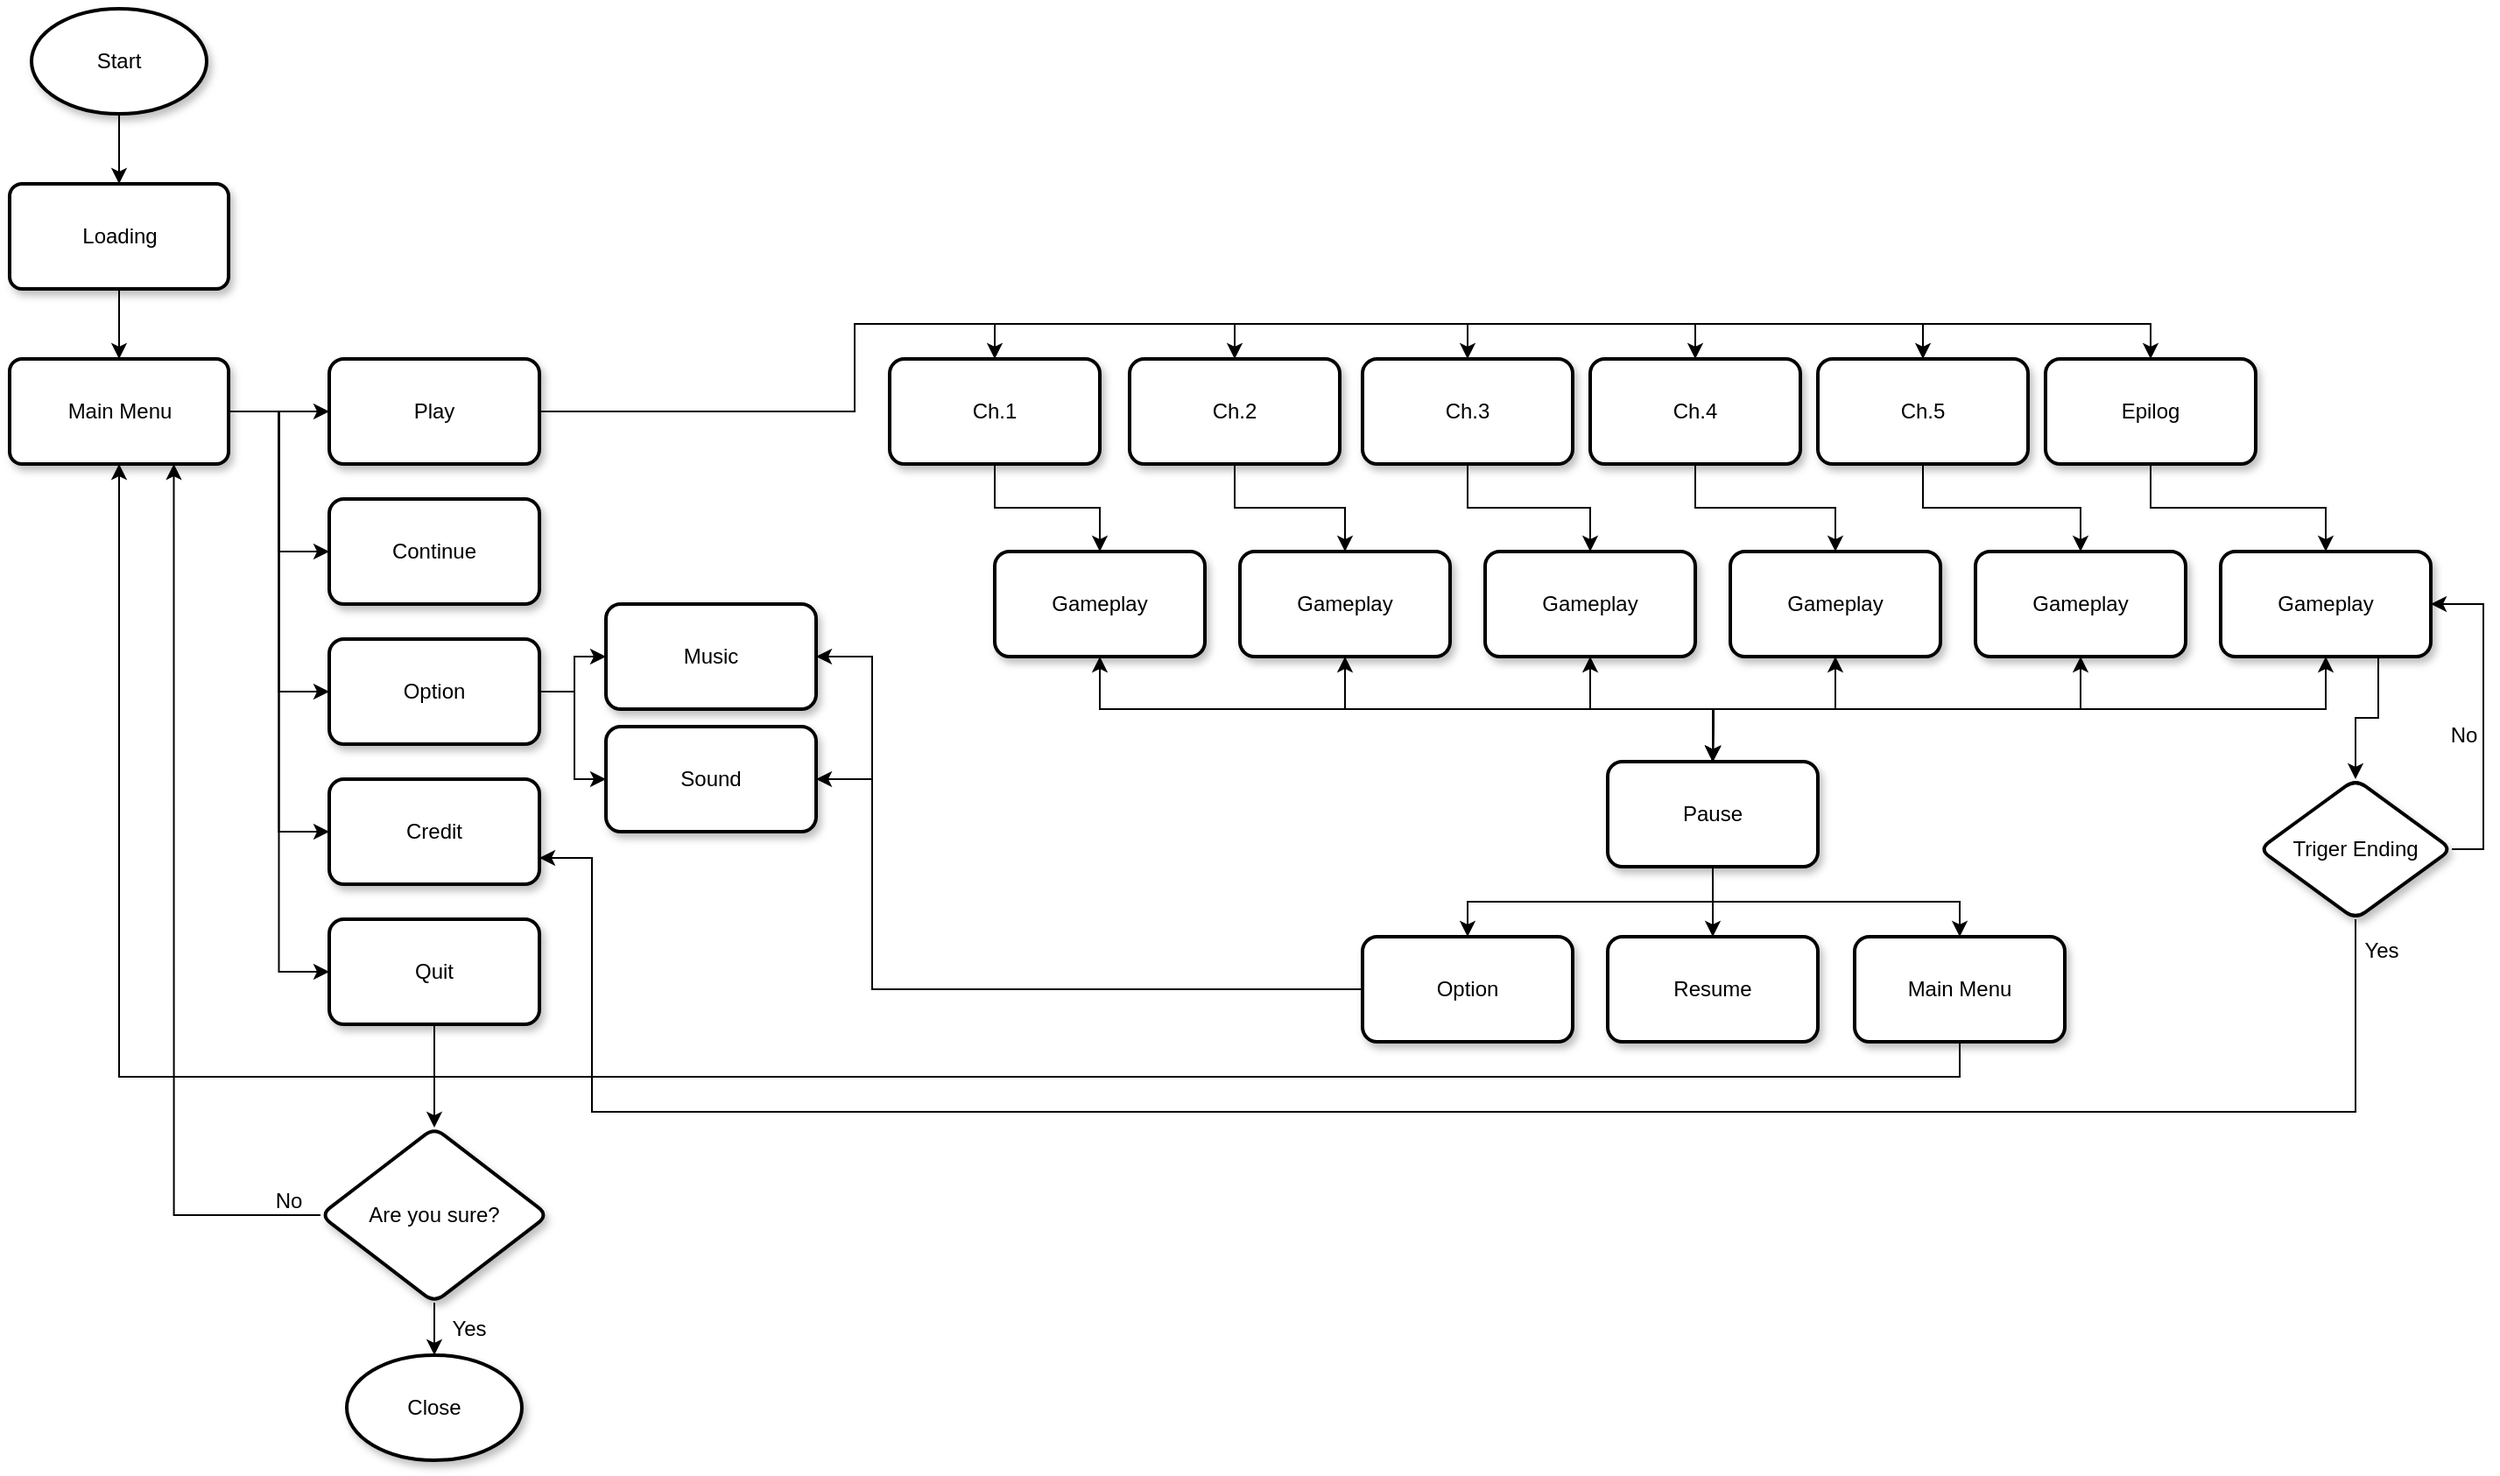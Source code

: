 <mxfile version="20.8.13" type="github">
  <diagram id="C5RBs43oDa-KdzZeNtuy" name="Page-1">
    <mxGraphModel dx="1035" dy="544" grid="1" gridSize="10" guides="1" tooltips="1" connect="1" arrows="1" fold="1" page="1" pageScale="1" pageWidth="827" pageHeight="1169" math="0" shadow="0">
      <root>
        <mxCell id="WIyWlLk6GJQsqaUBKTNV-0" />
        <mxCell id="WIyWlLk6GJQsqaUBKTNV-1" parent="WIyWlLk6GJQsqaUBKTNV-0" />
        <mxCell id="nXRS1IvIqKvb1MXSQ3nY-4" value="" style="edgeStyle=orthogonalEdgeStyle;rounded=0;orthogonalLoop=1;jettySize=auto;html=1;" edge="1" parent="WIyWlLk6GJQsqaUBKTNV-1" source="nXRS1IvIqKvb1MXSQ3nY-0" target="nXRS1IvIqKvb1MXSQ3nY-1">
          <mxGeometry relative="1" as="geometry" />
        </mxCell>
        <mxCell id="nXRS1IvIqKvb1MXSQ3nY-0" value="Start" style="strokeWidth=2;html=1;shape=mxgraph.flowchart.start_1;whiteSpace=wrap;shadow=1;" vertex="1" parent="WIyWlLk6GJQsqaUBKTNV-1">
          <mxGeometry x="80" y="40" width="100" height="60" as="geometry" />
        </mxCell>
        <mxCell id="nXRS1IvIqKvb1MXSQ3nY-5" value="" style="edgeStyle=orthogonalEdgeStyle;rounded=0;orthogonalLoop=1;jettySize=auto;html=1;" edge="1" parent="WIyWlLk6GJQsqaUBKTNV-1" source="nXRS1IvIqKvb1MXSQ3nY-1" target="nXRS1IvIqKvb1MXSQ3nY-2">
          <mxGeometry relative="1" as="geometry" />
        </mxCell>
        <mxCell id="nXRS1IvIqKvb1MXSQ3nY-1" value="Loading" style="rounded=1;whiteSpace=wrap;html=1;absoluteArcSize=1;arcSize=14;strokeWidth=2;shadow=1;" vertex="1" parent="WIyWlLk6GJQsqaUBKTNV-1">
          <mxGeometry x="67.5" y="140" width="125" height="60" as="geometry" />
        </mxCell>
        <mxCell id="nXRS1IvIqKvb1MXSQ3nY-12" value="" style="edgeStyle=orthogonalEdgeStyle;rounded=0;orthogonalLoop=1;jettySize=auto;html=1;" edge="1" parent="WIyWlLk6GJQsqaUBKTNV-1" source="nXRS1IvIqKvb1MXSQ3nY-2" target="nXRS1IvIqKvb1MXSQ3nY-11">
          <mxGeometry relative="1" as="geometry" />
        </mxCell>
        <mxCell id="nXRS1IvIqKvb1MXSQ3nY-30" style="edgeStyle=orthogonalEdgeStyle;rounded=0;orthogonalLoop=1;jettySize=auto;html=1;exitX=1;exitY=0.5;exitDx=0;exitDy=0;entryX=0;entryY=0.5;entryDx=0;entryDy=0;" edge="1" parent="WIyWlLk6GJQsqaUBKTNV-1" source="nXRS1IvIqKvb1MXSQ3nY-2" target="nXRS1IvIqKvb1MXSQ3nY-13">
          <mxGeometry relative="1" as="geometry" />
        </mxCell>
        <mxCell id="nXRS1IvIqKvb1MXSQ3nY-31" style="edgeStyle=orthogonalEdgeStyle;rounded=0;orthogonalLoop=1;jettySize=auto;html=1;exitX=1;exitY=0.5;exitDx=0;exitDy=0;entryX=0;entryY=0.5;entryDx=0;entryDy=0;" edge="1" parent="WIyWlLk6GJQsqaUBKTNV-1" source="nXRS1IvIqKvb1MXSQ3nY-2" target="nXRS1IvIqKvb1MXSQ3nY-14">
          <mxGeometry relative="1" as="geometry" />
        </mxCell>
        <mxCell id="nXRS1IvIqKvb1MXSQ3nY-32" style="edgeStyle=orthogonalEdgeStyle;rounded=0;orthogonalLoop=1;jettySize=auto;html=1;exitX=1;exitY=0.5;exitDx=0;exitDy=0;entryX=0;entryY=0.5;entryDx=0;entryDy=0;" edge="1" parent="WIyWlLk6GJQsqaUBKTNV-1" source="nXRS1IvIqKvb1MXSQ3nY-2" target="nXRS1IvIqKvb1MXSQ3nY-15">
          <mxGeometry relative="1" as="geometry" />
        </mxCell>
        <mxCell id="nXRS1IvIqKvb1MXSQ3nY-33" style="edgeStyle=orthogonalEdgeStyle;rounded=0;orthogonalLoop=1;jettySize=auto;html=1;exitX=1;exitY=0.5;exitDx=0;exitDy=0;entryX=0;entryY=0.5;entryDx=0;entryDy=0;" edge="1" parent="WIyWlLk6GJQsqaUBKTNV-1" source="nXRS1IvIqKvb1MXSQ3nY-2" target="nXRS1IvIqKvb1MXSQ3nY-16">
          <mxGeometry relative="1" as="geometry" />
        </mxCell>
        <mxCell id="nXRS1IvIqKvb1MXSQ3nY-2" value="Main Menu" style="rounded=1;whiteSpace=wrap;html=1;absoluteArcSize=1;arcSize=14;strokeWidth=2;shadow=1;" vertex="1" parent="WIyWlLk6GJQsqaUBKTNV-1">
          <mxGeometry x="67.5" y="240" width="125" height="60" as="geometry" />
        </mxCell>
        <mxCell id="nXRS1IvIqKvb1MXSQ3nY-38" value="" style="edgeStyle=orthogonalEdgeStyle;rounded=0;orthogonalLoop=1;jettySize=auto;html=1;entryX=0.5;entryY=0;entryDx=0;entryDy=0;" edge="1" parent="WIyWlLk6GJQsqaUBKTNV-1" source="nXRS1IvIqKvb1MXSQ3nY-11" target="nXRS1IvIqKvb1MXSQ3nY-37">
          <mxGeometry relative="1" as="geometry">
            <Array as="points">
              <mxPoint x="550" y="270" />
              <mxPoint x="550" y="220" />
              <mxPoint x="630" y="220" />
            </Array>
          </mxGeometry>
        </mxCell>
        <mxCell id="nXRS1IvIqKvb1MXSQ3nY-49" style="edgeStyle=orthogonalEdgeStyle;rounded=0;orthogonalLoop=1;jettySize=auto;html=1;exitX=1;exitY=0.5;exitDx=0;exitDy=0;entryX=0.5;entryY=0;entryDx=0;entryDy=0;" edge="1" parent="WIyWlLk6GJQsqaUBKTNV-1" source="nXRS1IvIqKvb1MXSQ3nY-11" target="nXRS1IvIqKvb1MXSQ3nY-39">
          <mxGeometry relative="1" as="geometry">
            <Array as="points">
              <mxPoint x="550" y="270" />
              <mxPoint x="550" y="220" />
              <mxPoint x="767" y="220" />
            </Array>
          </mxGeometry>
        </mxCell>
        <mxCell id="nXRS1IvIqKvb1MXSQ3nY-50" style="edgeStyle=orthogonalEdgeStyle;rounded=0;orthogonalLoop=1;jettySize=auto;html=1;exitX=1;exitY=0.5;exitDx=0;exitDy=0;entryX=0.5;entryY=0;entryDx=0;entryDy=0;" edge="1" parent="WIyWlLk6GJQsqaUBKTNV-1" source="nXRS1IvIqKvb1MXSQ3nY-11" target="nXRS1IvIqKvb1MXSQ3nY-40">
          <mxGeometry relative="1" as="geometry">
            <Array as="points">
              <mxPoint x="550" y="270" />
              <mxPoint x="550" y="220" />
              <mxPoint x="900" y="220" />
            </Array>
          </mxGeometry>
        </mxCell>
        <mxCell id="nXRS1IvIqKvb1MXSQ3nY-51" style="edgeStyle=orthogonalEdgeStyle;rounded=0;orthogonalLoop=1;jettySize=auto;html=1;exitX=1;exitY=0.5;exitDx=0;exitDy=0;entryX=0.5;entryY=0;entryDx=0;entryDy=0;" edge="1" parent="WIyWlLk6GJQsqaUBKTNV-1" source="nXRS1IvIqKvb1MXSQ3nY-11" target="nXRS1IvIqKvb1MXSQ3nY-41">
          <mxGeometry relative="1" as="geometry">
            <Array as="points">
              <mxPoint x="550" y="270" />
              <mxPoint x="550" y="220" />
              <mxPoint x="1030" y="220" />
            </Array>
          </mxGeometry>
        </mxCell>
        <mxCell id="nXRS1IvIqKvb1MXSQ3nY-52" style="edgeStyle=orthogonalEdgeStyle;rounded=0;orthogonalLoop=1;jettySize=auto;html=1;exitX=1;exitY=0.5;exitDx=0;exitDy=0;entryX=0.5;entryY=0;entryDx=0;entryDy=0;" edge="1" parent="WIyWlLk6GJQsqaUBKTNV-1" source="nXRS1IvIqKvb1MXSQ3nY-11" target="nXRS1IvIqKvb1MXSQ3nY-42">
          <mxGeometry relative="1" as="geometry">
            <Array as="points">
              <mxPoint x="550" y="270" />
              <mxPoint x="550" y="220" />
              <mxPoint x="1160" y="220" />
            </Array>
          </mxGeometry>
        </mxCell>
        <mxCell id="nXRS1IvIqKvb1MXSQ3nY-53" style="edgeStyle=orthogonalEdgeStyle;rounded=0;orthogonalLoop=1;jettySize=auto;html=1;exitX=1;exitY=0.5;exitDx=0;exitDy=0;entryX=0.5;entryY=0;entryDx=0;entryDy=0;" edge="1" parent="WIyWlLk6GJQsqaUBKTNV-1" source="nXRS1IvIqKvb1MXSQ3nY-11" target="nXRS1IvIqKvb1MXSQ3nY-43">
          <mxGeometry relative="1" as="geometry">
            <Array as="points">
              <mxPoint x="550" y="270" />
              <mxPoint x="550" y="220" />
              <mxPoint x="1290" y="220" />
            </Array>
          </mxGeometry>
        </mxCell>
        <mxCell id="nXRS1IvIqKvb1MXSQ3nY-11" value="Play" style="whiteSpace=wrap;html=1;rounded=1;arcSize=14;strokeWidth=2;shadow=1;" vertex="1" parent="WIyWlLk6GJQsqaUBKTNV-1">
          <mxGeometry x="250" y="240" width="120" height="60" as="geometry" />
        </mxCell>
        <mxCell id="nXRS1IvIqKvb1MXSQ3nY-13" value="Continue" style="whiteSpace=wrap;html=1;rounded=1;arcSize=14;strokeWidth=2;shadow=1;" vertex="1" parent="WIyWlLk6GJQsqaUBKTNV-1">
          <mxGeometry x="250" y="320" width="120" height="60" as="geometry" />
        </mxCell>
        <mxCell id="nXRS1IvIqKvb1MXSQ3nY-29" value="" style="edgeStyle=orthogonalEdgeStyle;rounded=0;orthogonalLoop=1;jettySize=auto;html=1;" edge="1" parent="WIyWlLk6GJQsqaUBKTNV-1" source="nXRS1IvIqKvb1MXSQ3nY-14" target="nXRS1IvIqKvb1MXSQ3nY-28">
          <mxGeometry relative="1" as="geometry" />
        </mxCell>
        <mxCell id="nXRS1IvIqKvb1MXSQ3nY-36" style="edgeStyle=orthogonalEdgeStyle;rounded=0;orthogonalLoop=1;jettySize=auto;html=1;exitX=1;exitY=0.5;exitDx=0;exitDy=0;entryX=0;entryY=0.5;entryDx=0;entryDy=0;" edge="1" parent="WIyWlLk6GJQsqaUBKTNV-1" source="nXRS1IvIqKvb1MXSQ3nY-14" target="nXRS1IvIqKvb1MXSQ3nY-35">
          <mxGeometry relative="1" as="geometry" />
        </mxCell>
        <mxCell id="nXRS1IvIqKvb1MXSQ3nY-14" value="Option" style="whiteSpace=wrap;html=1;rounded=1;arcSize=14;strokeWidth=2;shadow=1;" vertex="1" parent="WIyWlLk6GJQsqaUBKTNV-1">
          <mxGeometry x="250" y="400" width="120" height="60" as="geometry" />
        </mxCell>
        <mxCell id="nXRS1IvIqKvb1MXSQ3nY-15" value="Credit" style="whiteSpace=wrap;html=1;rounded=1;arcSize=14;strokeWidth=2;shadow=1;" vertex="1" parent="WIyWlLk6GJQsqaUBKTNV-1">
          <mxGeometry x="250" y="480" width="120" height="60" as="geometry" />
        </mxCell>
        <mxCell id="nXRS1IvIqKvb1MXSQ3nY-18" value="" style="edgeStyle=orthogonalEdgeStyle;rounded=0;orthogonalLoop=1;jettySize=auto;html=1;" edge="1" parent="WIyWlLk6GJQsqaUBKTNV-1" source="nXRS1IvIqKvb1MXSQ3nY-16" target="nXRS1IvIqKvb1MXSQ3nY-17">
          <mxGeometry relative="1" as="geometry" />
        </mxCell>
        <mxCell id="nXRS1IvIqKvb1MXSQ3nY-16" value="Quit" style="whiteSpace=wrap;html=1;rounded=1;arcSize=14;strokeWidth=2;shadow=1;" vertex="1" parent="WIyWlLk6GJQsqaUBKTNV-1">
          <mxGeometry x="250" y="560" width="120" height="60" as="geometry" />
        </mxCell>
        <mxCell id="nXRS1IvIqKvb1MXSQ3nY-26" value="" style="edgeStyle=orthogonalEdgeStyle;rounded=0;orthogonalLoop=1;jettySize=auto;html=1;" edge="1" parent="WIyWlLk6GJQsqaUBKTNV-1" source="nXRS1IvIqKvb1MXSQ3nY-17" target="nXRS1IvIqKvb1MXSQ3nY-25">
          <mxGeometry relative="1" as="geometry" />
        </mxCell>
        <mxCell id="nXRS1IvIqKvb1MXSQ3nY-69" style="edgeStyle=orthogonalEdgeStyle;rounded=0;orthogonalLoop=1;jettySize=auto;html=1;exitX=0;exitY=0.5;exitDx=0;exitDy=0;entryX=0.75;entryY=1;entryDx=0;entryDy=0;" edge="1" parent="WIyWlLk6GJQsqaUBKTNV-1" source="nXRS1IvIqKvb1MXSQ3nY-17" target="nXRS1IvIqKvb1MXSQ3nY-2">
          <mxGeometry relative="1" as="geometry" />
        </mxCell>
        <mxCell id="nXRS1IvIqKvb1MXSQ3nY-17" value="Are you sure?" style="rhombus;whiteSpace=wrap;html=1;rounded=1;arcSize=14;strokeWidth=2;shadow=1;" vertex="1" parent="WIyWlLk6GJQsqaUBKTNV-1">
          <mxGeometry x="245" y="679" width="130" height="100" as="geometry" />
        </mxCell>
        <mxCell id="nXRS1IvIqKvb1MXSQ3nY-24" value="No" style="text;html=1;strokeColor=none;fillColor=none;align=center;verticalAlign=middle;whiteSpace=wrap;rounded=0;" vertex="1" parent="WIyWlLk6GJQsqaUBKTNV-1">
          <mxGeometry x="207.5" y="706" width="37.5" height="30" as="geometry" />
        </mxCell>
        <mxCell id="nXRS1IvIqKvb1MXSQ3nY-25" value="Close" style="strokeWidth=2;html=1;shape=mxgraph.flowchart.start_1;whiteSpace=wrap;shadow=1;" vertex="1" parent="WIyWlLk6GJQsqaUBKTNV-1">
          <mxGeometry x="260" y="809" width="100" height="60" as="geometry" />
        </mxCell>
        <mxCell id="nXRS1IvIqKvb1MXSQ3nY-27" value="Yes" style="text;html=1;strokeColor=none;fillColor=none;align=center;verticalAlign=middle;whiteSpace=wrap;rounded=0;" vertex="1" parent="WIyWlLk6GJQsqaUBKTNV-1">
          <mxGeometry x="300" y="779" width="60" height="30" as="geometry" />
        </mxCell>
        <mxCell id="nXRS1IvIqKvb1MXSQ3nY-28" value="Music" style="whiteSpace=wrap;html=1;rounded=1;arcSize=14;strokeWidth=2;shadow=1;" vertex="1" parent="WIyWlLk6GJQsqaUBKTNV-1">
          <mxGeometry x="408" y="380" width="120" height="60" as="geometry" />
        </mxCell>
        <mxCell id="nXRS1IvIqKvb1MXSQ3nY-35" value="Sound" style="whiteSpace=wrap;html=1;rounded=1;arcSize=14;strokeWidth=2;shadow=1;" vertex="1" parent="WIyWlLk6GJQsqaUBKTNV-1">
          <mxGeometry x="408" y="450" width="120" height="60" as="geometry" />
        </mxCell>
        <mxCell id="nXRS1IvIqKvb1MXSQ3nY-55" value="" style="edgeStyle=orthogonalEdgeStyle;rounded=0;orthogonalLoop=1;jettySize=auto;html=1;" edge="1" parent="WIyWlLk6GJQsqaUBKTNV-1" source="nXRS1IvIqKvb1MXSQ3nY-37" target="nXRS1IvIqKvb1MXSQ3nY-54">
          <mxGeometry relative="1" as="geometry" />
        </mxCell>
        <mxCell id="nXRS1IvIqKvb1MXSQ3nY-37" value="Ch.1" style="whiteSpace=wrap;html=1;rounded=1;arcSize=14;strokeWidth=2;shadow=1;" vertex="1" parent="WIyWlLk6GJQsqaUBKTNV-1">
          <mxGeometry x="570" y="240" width="120" height="60" as="geometry" />
        </mxCell>
        <mxCell id="nXRS1IvIqKvb1MXSQ3nY-87" value="" style="edgeStyle=orthogonalEdgeStyle;rounded=0;orthogonalLoop=1;jettySize=auto;html=1;" edge="1" parent="WIyWlLk6GJQsqaUBKTNV-1" source="nXRS1IvIqKvb1MXSQ3nY-39" target="nXRS1IvIqKvb1MXSQ3nY-78">
          <mxGeometry relative="1" as="geometry" />
        </mxCell>
        <mxCell id="nXRS1IvIqKvb1MXSQ3nY-39" value="Ch.2" style="whiteSpace=wrap;html=1;rounded=1;arcSize=14;strokeWidth=2;shadow=1;" vertex="1" parent="WIyWlLk6GJQsqaUBKTNV-1">
          <mxGeometry x="707" y="240" width="120" height="60" as="geometry" />
        </mxCell>
        <mxCell id="nXRS1IvIqKvb1MXSQ3nY-88" value="" style="edgeStyle=orthogonalEdgeStyle;rounded=0;orthogonalLoop=1;jettySize=auto;html=1;" edge="1" parent="WIyWlLk6GJQsqaUBKTNV-1" source="nXRS1IvIqKvb1MXSQ3nY-40" target="nXRS1IvIqKvb1MXSQ3nY-85">
          <mxGeometry relative="1" as="geometry" />
        </mxCell>
        <mxCell id="nXRS1IvIqKvb1MXSQ3nY-40" value="Ch.3" style="whiteSpace=wrap;html=1;rounded=1;arcSize=14;strokeWidth=2;shadow=1;" vertex="1" parent="WIyWlLk6GJQsqaUBKTNV-1">
          <mxGeometry x="840" y="240" width="120" height="60" as="geometry" />
        </mxCell>
        <mxCell id="nXRS1IvIqKvb1MXSQ3nY-90" style="edgeStyle=orthogonalEdgeStyle;rounded=0;orthogonalLoop=1;jettySize=auto;html=1;exitX=0.5;exitY=1;exitDx=0;exitDy=0;" edge="1" parent="WIyWlLk6GJQsqaUBKTNV-1" source="nXRS1IvIqKvb1MXSQ3nY-41" target="nXRS1IvIqKvb1MXSQ3nY-84">
          <mxGeometry relative="1" as="geometry" />
        </mxCell>
        <mxCell id="nXRS1IvIqKvb1MXSQ3nY-41" value="Ch.4" style="whiteSpace=wrap;html=1;rounded=1;arcSize=14;strokeWidth=2;shadow=1;" vertex="1" parent="WIyWlLk6GJQsqaUBKTNV-1">
          <mxGeometry x="970" y="240" width="120" height="60" as="geometry" />
        </mxCell>
        <mxCell id="nXRS1IvIqKvb1MXSQ3nY-91" style="edgeStyle=orthogonalEdgeStyle;rounded=0;orthogonalLoop=1;jettySize=auto;html=1;exitX=0.5;exitY=1;exitDx=0;exitDy=0;entryX=0.5;entryY=0;entryDx=0;entryDy=0;" edge="1" parent="WIyWlLk6GJQsqaUBKTNV-1" source="nXRS1IvIqKvb1MXSQ3nY-42" target="nXRS1IvIqKvb1MXSQ3nY-83">
          <mxGeometry relative="1" as="geometry" />
        </mxCell>
        <mxCell id="nXRS1IvIqKvb1MXSQ3nY-42" value="Ch.5" style="whiteSpace=wrap;html=1;rounded=1;arcSize=14;strokeWidth=2;shadow=1;" vertex="1" parent="WIyWlLk6GJQsqaUBKTNV-1">
          <mxGeometry x="1100" y="240" width="120" height="60" as="geometry" />
        </mxCell>
        <mxCell id="nXRS1IvIqKvb1MXSQ3nY-92" style="edgeStyle=orthogonalEdgeStyle;rounded=0;orthogonalLoop=1;jettySize=auto;html=1;exitX=0.5;exitY=1;exitDx=0;exitDy=0;" edge="1" parent="WIyWlLk6GJQsqaUBKTNV-1" source="nXRS1IvIqKvb1MXSQ3nY-43" target="nXRS1IvIqKvb1MXSQ3nY-86">
          <mxGeometry relative="1" as="geometry" />
        </mxCell>
        <mxCell id="nXRS1IvIqKvb1MXSQ3nY-43" value="Epilog" style="whiteSpace=wrap;html=1;rounded=1;arcSize=14;strokeWidth=2;shadow=1;" vertex="1" parent="WIyWlLk6GJQsqaUBKTNV-1">
          <mxGeometry x="1230" y="240" width="120" height="60" as="geometry" />
        </mxCell>
        <mxCell id="nXRS1IvIqKvb1MXSQ3nY-93" style="edgeStyle=orthogonalEdgeStyle;rounded=0;orthogonalLoop=1;jettySize=auto;html=1;exitX=0.5;exitY=1;exitDx=0;exitDy=0;entryX=0.5;entryY=0;entryDx=0;entryDy=0;startArrow=classic;startFill=1;" edge="1" parent="WIyWlLk6GJQsqaUBKTNV-1" source="nXRS1IvIqKvb1MXSQ3nY-54" target="nXRS1IvIqKvb1MXSQ3nY-56">
          <mxGeometry relative="1" as="geometry" />
        </mxCell>
        <mxCell id="nXRS1IvIqKvb1MXSQ3nY-54" value="Gameplay" style="whiteSpace=wrap;html=1;rounded=1;arcSize=14;strokeWidth=2;shadow=1;" vertex="1" parent="WIyWlLk6GJQsqaUBKTNV-1">
          <mxGeometry x="630" y="350" width="120" height="60" as="geometry" />
        </mxCell>
        <mxCell id="nXRS1IvIqKvb1MXSQ3nY-101" value="" style="edgeStyle=orthogonalEdgeStyle;rounded=0;orthogonalLoop=1;jettySize=auto;html=1;" edge="1" parent="WIyWlLk6GJQsqaUBKTNV-1" source="nXRS1IvIqKvb1MXSQ3nY-56" target="nXRS1IvIqKvb1MXSQ3nY-58">
          <mxGeometry relative="1" as="geometry" />
        </mxCell>
        <mxCell id="nXRS1IvIqKvb1MXSQ3nY-102" style="edgeStyle=orthogonalEdgeStyle;rounded=0;orthogonalLoop=1;jettySize=auto;html=1;exitX=0.5;exitY=1;exitDx=0;exitDy=0;" edge="1" parent="WIyWlLk6GJQsqaUBKTNV-1" source="nXRS1IvIqKvb1MXSQ3nY-56" target="nXRS1IvIqKvb1MXSQ3nY-60">
          <mxGeometry relative="1" as="geometry" />
        </mxCell>
        <mxCell id="nXRS1IvIqKvb1MXSQ3nY-103" style="edgeStyle=orthogonalEdgeStyle;rounded=0;orthogonalLoop=1;jettySize=auto;html=1;exitX=0.5;exitY=1;exitDx=0;exitDy=0;" edge="1" parent="WIyWlLk6GJQsqaUBKTNV-1" source="nXRS1IvIqKvb1MXSQ3nY-56" target="nXRS1IvIqKvb1MXSQ3nY-61">
          <mxGeometry relative="1" as="geometry" />
        </mxCell>
        <mxCell id="nXRS1IvIqKvb1MXSQ3nY-56" value="Pause" style="whiteSpace=wrap;html=1;rounded=1;arcSize=14;strokeWidth=2;shadow=1;" vertex="1" parent="WIyWlLk6GJQsqaUBKTNV-1">
          <mxGeometry x="980" y="470" width="120" height="60" as="geometry" />
        </mxCell>
        <mxCell id="nXRS1IvIqKvb1MXSQ3nY-58" value="Resume" style="whiteSpace=wrap;html=1;rounded=1;arcSize=14;strokeWidth=2;shadow=1;" vertex="1" parent="WIyWlLk6GJQsqaUBKTNV-1">
          <mxGeometry x="980" y="570" width="120" height="60" as="geometry" />
        </mxCell>
        <mxCell id="nXRS1IvIqKvb1MXSQ3nY-99" style="edgeStyle=orthogonalEdgeStyle;rounded=0;orthogonalLoop=1;jettySize=auto;html=1;exitX=0;exitY=0.5;exitDx=0;exitDy=0;entryX=1;entryY=0.5;entryDx=0;entryDy=0;" edge="1" parent="WIyWlLk6GJQsqaUBKTNV-1" source="nXRS1IvIqKvb1MXSQ3nY-60" target="nXRS1IvIqKvb1MXSQ3nY-28">
          <mxGeometry relative="1" as="geometry">
            <Array as="points">
              <mxPoint x="560" y="600" />
              <mxPoint x="560" y="410" />
            </Array>
          </mxGeometry>
        </mxCell>
        <mxCell id="nXRS1IvIqKvb1MXSQ3nY-100" style="edgeStyle=orthogonalEdgeStyle;rounded=0;orthogonalLoop=1;jettySize=auto;html=1;exitX=0;exitY=0.5;exitDx=0;exitDy=0;entryX=1;entryY=0.5;entryDx=0;entryDy=0;" edge="1" parent="WIyWlLk6GJQsqaUBKTNV-1" source="nXRS1IvIqKvb1MXSQ3nY-60" target="nXRS1IvIqKvb1MXSQ3nY-35">
          <mxGeometry relative="1" as="geometry">
            <Array as="points">
              <mxPoint x="560" y="600" />
              <mxPoint x="560" y="480" />
            </Array>
          </mxGeometry>
        </mxCell>
        <mxCell id="nXRS1IvIqKvb1MXSQ3nY-60" value="Option" style="whiteSpace=wrap;html=1;rounded=1;arcSize=14;strokeWidth=2;shadow=1;" vertex="1" parent="WIyWlLk6GJQsqaUBKTNV-1">
          <mxGeometry x="840" y="570" width="120" height="60" as="geometry" />
        </mxCell>
        <mxCell id="nXRS1IvIqKvb1MXSQ3nY-117" style="edgeStyle=orthogonalEdgeStyle;rounded=0;orthogonalLoop=1;jettySize=auto;html=1;exitX=0.5;exitY=1;exitDx=0;exitDy=0;entryX=0.5;entryY=1;entryDx=0;entryDy=0;startArrow=none;startFill=0;" edge="1" parent="WIyWlLk6GJQsqaUBKTNV-1" source="nXRS1IvIqKvb1MXSQ3nY-61" target="nXRS1IvIqKvb1MXSQ3nY-2">
          <mxGeometry relative="1" as="geometry">
            <Array as="points">
              <mxPoint x="1181" y="650" />
              <mxPoint x="130" y="650" />
            </Array>
          </mxGeometry>
        </mxCell>
        <mxCell id="nXRS1IvIqKvb1MXSQ3nY-61" value="Main Menu" style="whiteSpace=wrap;html=1;rounded=1;arcSize=14;strokeWidth=2;shadow=1;" vertex="1" parent="WIyWlLk6GJQsqaUBKTNV-1">
          <mxGeometry x="1121" y="570" width="120" height="60" as="geometry" />
        </mxCell>
        <mxCell id="nXRS1IvIqKvb1MXSQ3nY-94" style="edgeStyle=orthogonalEdgeStyle;rounded=0;orthogonalLoop=1;jettySize=auto;html=1;exitX=0.5;exitY=1;exitDx=0;exitDy=0;entryX=0.5;entryY=0;entryDx=0;entryDy=0;startArrow=classic;startFill=1;" edge="1" parent="WIyWlLk6GJQsqaUBKTNV-1" source="nXRS1IvIqKvb1MXSQ3nY-78" target="nXRS1IvIqKvb1MXSQ3nY-56">
          <mxGeometry relative="1" as="geometry" />
        </mxCell>
        <mxCell id="nXRS1IvIqKvb1MXSQ3nY-78" value="Gameplay" style="whiteSpace=wrap;html=1;rounded=1;arcSize=14;strokeWidth=2;shadow=1;" vertex="1" parent="WIyWlLk6GJQsqaUBKTNV-1">
          <mxGeometry x="770" y="350" width="120" height="60" as="geometry" />
        </mxCell>
        <mxCell id="nXRS1IvIqKvb1MXSQ3nY-97" style="edgeStyle=orthogonalEdgeStyle;rounded=0;orthogonalLoop=1;jettySize=auto;html=1;exitX=0.5;exitY=1;exitDx=0;exitDy=0;entryX=0.5;entryY=0;entryDx=0;entryDy=0;startArrow=classic;startFill=1;" edge="1" parent="WIyWlLk6GJQsqaUBKTNV-1" source="nXRS1IvIqKvb1MXSQ3nY-83" target="nXRS1IvIqKvb1MXSQ3nY-56">
          <mxGeometry relative="1" as="geometry" />
        </mxCell>
        <mxCell id="nXRS1IvIqKvb1MXSQ3nY-83" value="Gameplay" style="whiteSpace=wrap;html=1;rounded=1;arcSize=14;strokeWidth=2;shadow=1;" vertex="1" parent="WIyWlLk6GJQsqaUBKTNV-1">
          <mxGeometry x="1190" y="350" width="120" height="60" as="geometry" />
        </mxCell>
        <mxCell id="nXRS1IvIqKvb1MXSQ3nY-96" style="edgeStyle=orthogonalEdgeStyle;rounded=0;orthogonalLoop=1;jettySize=auto;html=1;exitX=0.5;exitY=1;exitDx=0;exitDy=0;startArrow=classic;startFill=1;" edge="1" parent="WIyWlLk6GJQsqaUBKTNV-1" source="nXRS1IvIqKvb1MXSQ3nY-84">
          <mxGeometry relative="1" as="geometry">
            <mxPoint x="1040" y="470" as="targetPoint" />
          </mxGeometry>
        </mxCell>
        <mxCell id="nXRS1IvIqKvb1MXSQ3nY-84" value="Gameplay" style="whiteSpace=wrap;html=1;rounded=1;arcSize=14;strokeWidth=2;shadow=1;" vertex="1" parent="WIyWlLk6GJQsqaUBKTNV-1">
          <mxGeometry x="1050" y="350" width="120" height="60" as="geometry" />
        </mxCell>
        <mxCell id="nXRS1IvIqKvb1MXSQ3nY-95" style="edgeStyle=orthogonalEdgeStyle;rounded=0;orthogonalLoop=1;jettySize=auto;html=1;exitX=0.5;exitY=1;exitDx=0;exitDy=0;startArrow=classic;startFill=1;" edge="1" parent="WIyWlLk6GJQsqaUBKTNV-1" source="nXRS1IvIqKvb1MXSQ3nY-85">
          <mxGeometry relative="1" as="geometry">
            <mxPoint x="1040" y="470" as="targetPoint" />
          </mxGeometry>
        </mxCell>
        <mxCell id="nXRS1IvIqKvb1MXSQ3nY-85" value="Gameplay" style="whiteSpace=wrap;html=1;rounded=1;arcSize=14;strokeWidth=2;shadow=1;" vertex="1" parent="WIyWlLk6GJQsqaUBKTNV-1">
          <mxGeometry x="910" y="350" width="120" height="60" as="geometry" />
        </mxCell>
        <mxCell id="nXRS1IvIqKvb1MXSQ3nY-98" style="edgeStyle=orthogonalEdgeStyle;rounded=0;orthogonalLoop=1;jettySize=auto;html=1;exitX=0.5;exitY=1;exitDx=0;exitDy=0;startArrow=classic;startFill=1;" edge="1" parent="WIyWlLk6GJQsqaUBKTNV-1" source="nXRS1IvIqKvb1MXSQ3nY-86">
          <mxGeometry relative="1" as="geometry">
            <mxPoint x="1040" y="470" as="targetPoint" />
          </mxGeometry>
        </mxCell>
        <mxCell id="nXRS1IvIqKvb1MXSQ3nY-116" style="edgeStyle=orthogonalEdgeStyle;rounded=0;orthogonalLoop=1;jettySize=auto;html=1;exitX=0.75;exitY=1;exitDx=0;exitDy=0;startArrow=none;startFill=0;" edge="1" parent="WIyWlLk6GJQsqaUBKTNV-1" source="nXRS1IvIqKvb1MXSQ3nY-86" target="nXRS1IvIqKvb1MXSQ3nY-107">
          <mxGeometry relative="1" as="geometry" />
        </mxCell>
        <mxCell id="nXRS1IvIqKvb1MXSQ3nY-86" value="Gameplay" style="whiteSpace=wrap;html=1;rounded=1;arcSize=14;strokeWidth=2;shadow=1;" vertex="1" parent="WIyWlLk6GJQsqaUBKTNV-1">
          <mxGeometry x="1330" y="350" width="120" height="60" as="geometry" />
        </mxCell>
        <mxCell id="nXRS1IvIqKvb1MXSQ3nY-109" style="edgeStyle=orthogonalEdgeStyle;rounded=0;orthogonalLoop=1;jettySize=auto;html=1;exitX=1;exitY=0.5;exitDx=0;exitDy=0;entryX=1;entryY=0.5;entryDx=0;entryDy=0;" edge="1" parent="WIyWlLk6GJQsqaUBKTNV-1" source="nXRS1IvIqKvb1MXSQ3nY-107" target="nXRS1IvIqKvb1MXSQ3nY-86">
          <mxGeometry relative="1" as="geometry">
            <Array as="points">
              <mxPoint x="1480" y="520" />
              <mxPoint x="1480" y="380" />
            </Array>
          </mxGeometry>
        </mxCell>
        <mxCell id="nXRS1IvIqKvb1MXSQ3nY-112" style="edgeStyle=orthogonalEdgeStyle;rounded=0;orthogonalLoop=1;jettySize=auto;html=1;exitX=0.5;exitY=1;exitDx=0;exitDy=0;entryX=1;entryY=0.75;entryDx=0;entryDy=0;" edge="1" parent="WIyWlLk6GJQsqaUBKTNV-1" source="nXRS1IvIqKvb1MXSQ3nY-107" target="nXRS1IvIqKvb1MXSQ3nY-15">
          <mxGeometry relative="1" as="geometry">
            <Array as="points">
              <mxPoint x="1407" y="670" />
              <mxPoint x="400" y="670" />
              <mxPoint x="400" y="525" />
            </Array>
          </mxGeometry>
        </mxCell>
        <mxCell id="nXRS1IvIqKvb1MXSQ3nY-107" value="Triger Ending" style="rhombus;whiteSpace=wrap;html=1;rounded=1;arcSize=14;strokeWidth=2;shadow=1;" vertex="1" parent="WIyWlLk6GJQsqaUBKTNV-1">
          <mxGeometry x="1352" y="480" width="110" height="80" as="geometry" />
        </mxCell>
        <mxCell id="nXRS1IvIqKvb1MXSQ3nY-110" value="No" style="text;html=1;strokeColor=none;fillColor=none;align=center;verticalAlign=middle;whiteSpace=wrap;rounded=0;" vertex="1" parent="WIyWlLk6GJQsqaUBKTNV-1">
          <mxGeometry x="1450" y="440" width="37.5" height="30" as="geometry" />
        </mxCell>
        <mxCell id="nXRS1IvIqKvb1MXSQ3nY-113" value="Yes" style="text;html=1;strokeColor=none;fillColor=none;align=center;verticalAlign=middle;whiteSpace=wrap;rounded=0;" vertex="1" parent="WIyWlLk6GJQsqaUBKTNV-1">
          <mxGeometry x="1402" y="563" width="40" height="30" as="geometry" />
        </mxCell>
      </root>
    </mxGraphModel>
  </diagram>
</mxfile>
